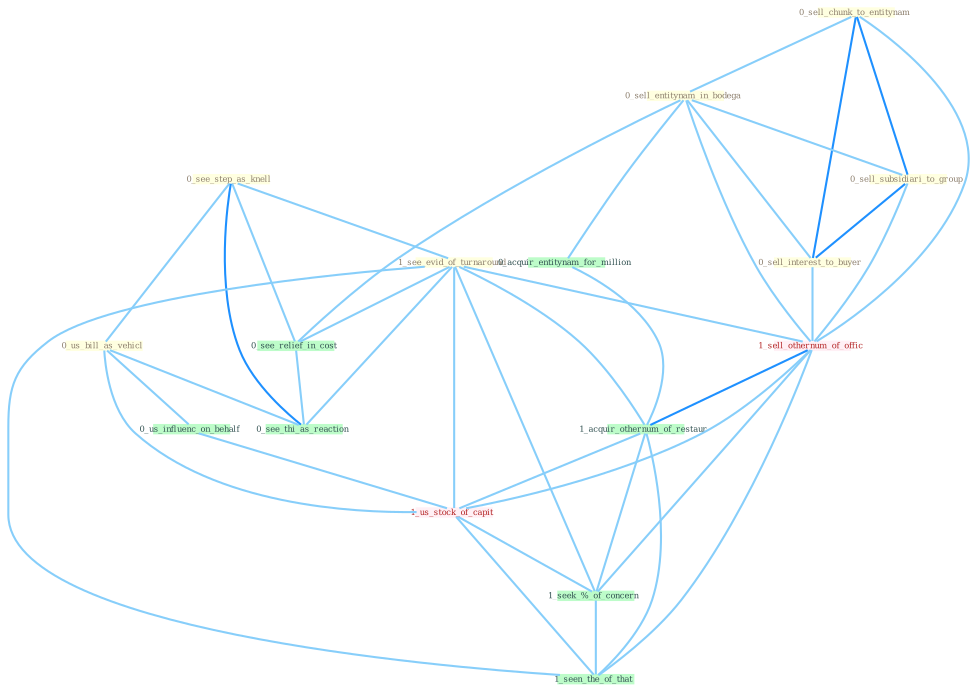 Graph G{ 
    node
    [shape=polygon,style=filled,width=.5,height=.06,color="#BDFCC9",fixedsize=true,fontsize=4,
    fontcolor="#2f4f4f"];
    {node
    [color="#ffffe0", fontcolor="#8b7d6b"] "0_see_step_as_knell " "0_sell_chunk_to_entitynam " "0_sell_entitynam_in_bodega " "0_sell_subsidiari_to_group " "0_sell_interest_to_buyer " "1_see_evid_of_turnaround " "0_us_bill_as_vehicl "}
{node [color="#fff0f5", fontcolor="#b22222"] "1_sell_othernum_of_offic " "1_us_stock_of_capit "}
edge [color="#B0E2FF"];

	"0_see_step_as_knell " -- "1_see_evid_of_turnaround " [w="1", color="#87cefa" ];
	"0_see_step_as_knell " -- "0_us_bill_as_vehicl " [w="1", color="#87cefa" ];
	"0_see_step_as_knell " -- "0_see_relief_in_cost " [w="1", color="#87cefa" ];
	"0_see_step_as_knell " -- "0_see_thi_as_reaction " [w="2", color="#1e90ff" , len=0.8];
	"0_sell_chunk_to_entitynam " -- "0_sell_entitynam_in_bodega " [w="1", color="#87cefa" ];
	"0_sell_chunk_to_entitynam " -- "0_sell_subsidiari_to_group " [w="2", color="#1e90ff" , len=0.8];
	"0_sell_chunk_to_entitynam " -- "0_sell_interest_to_buyer " [w="2", color="#1e90ff" , len=0.8];
	"0_sell_chunk_to_entitynam " -- "1_sell_othernum_of_offic " [w="1", color="#87cefa" ];
	"0_sell_entitynam_in_bodega " -- "0_sell_subsidiari_to_group " [w="1", color="#87cefa" ];
	"0_sell_entitynam_in_bodega " -- "0_sell_interest_to_buyer " [w="1", color="#87cefa" ];
	"0_sell_entitynam_in_bodega " -- "0_acquir_entitynam_for_million " [w="1", color="#87cefa" ];
	"0_sell_entitynam_in_bodega " -- "1_sell_othernum_of_offic " [w="1", color="#87cefa" ];
	"0_sell_entitynam_in_bodega " -- "0_see_relief_in_cost " [w="1", color="#87cefa" ];
	"0_sell_subsidiari_to_group " -- "0_sell_interest_to_buyer " [w="2", color="#1e90ff" , len=0.8];
	"0_sell_subsidiari_to_group " -- "1_sell_othernum_of_offic " [w="1", color="#87cefa" ];
	"0_sell_interest_to_buyer " -- "1_sell_othernum_of_offic " [w="1", color="#87cefa" ];
	"1_see_evid_of_turnaround " -- "1_sell_othernum_of_offic " [w="1", color="#87cefa" ];
	"1_see_evid_of_turnaround " -- "0_see_relief_in_cost " [w="1", color="#87cefa" ];
	"1_see_evid_of_turnaround " -- "0_see_thi_as_reaction " [w="1", color="#87cefa" ];
	"1_see_evid_of_turnaround " -- "1_acquir_othernum_of_restaur " [w="1", color="#87cefa" ];
	"1_see_evid_of_turnaround " -- "1_us_stock_of_capit " [w="1", color="#87cefa" ];
	"1_see_evid_of_turnaround " -- "1_seek_%_of_concern " [w="1", color="#87cefa" ];
	"1_see_evid_of_turnaround " -- "1_seen_the_of_that " [w="1", color="#87cefa" ];
	"0_us_bill_as_vehicl " -- "0_us_influenc_on_behalf " [w="1", color="#87cefa" ];
	"0_us_bill_as_vehicl " -- "0_see_thi_as_reaction " [w="1", color="#87cefa" ];
	"0_us_bill_as_vehicl " -- "1_us_stock_of_capit " [w="1", color="#87cefa" ];
	"0_acquir_entitynam_for_million " -- "1_acquir_othernum_of_restaur " [w="1", color="#87cefa" ];
	"1_sell_othernum_of_offic " -- "1_acquir_othernum_of_restaur " [w="2", color="#1e90ff" , len=0.8];
	"1_sell_othernum_of_offic " -- "1_us_stock_of_capit " [w="1", color="#87cefa" ];
	"1_sell_othernum_of_offic " -- "1_seek_%_of_concern " [w="1", color="#87cefa" ];
	"1_sell_othernum_of_offic " -- "1_seen_the_of_that " [w="1", color="#87cefa" ];
	"0_us_influenc_on_behalf " -- "1_us_stock_of_capit " [w="1", color="#87cefa" ];
	"0_see_relief_in_cost " -- "0_see_thi_as_reaction " [w="1", color="#87cefa" ];
	"1_acquir_othernum_of_restaur " -- "1_us_stock_of_capit " [w="1", color="#87cefa" ];
	"1_acquir_othernum_of_restaur " -- "1_seek_%_of_concern " [w="1", color="#87cefa" ];
	"1_acquir_othernum_of_restaur " -- "1_seen_the_of_that " [w="1", color="#87cefa" ];
	"1_us_stock_of_capit " -- "1_seek_%_of_concern " [w="1", color="#87cefa" ];
	"1_us_stock_of_capit " -- "1_seen_the_of_that " [w="1", color="#87cefa" ];
	"1_seek_%_of_concern " -- "1_seen_the_of_that " [w="1", color="#87cefa" ];
}